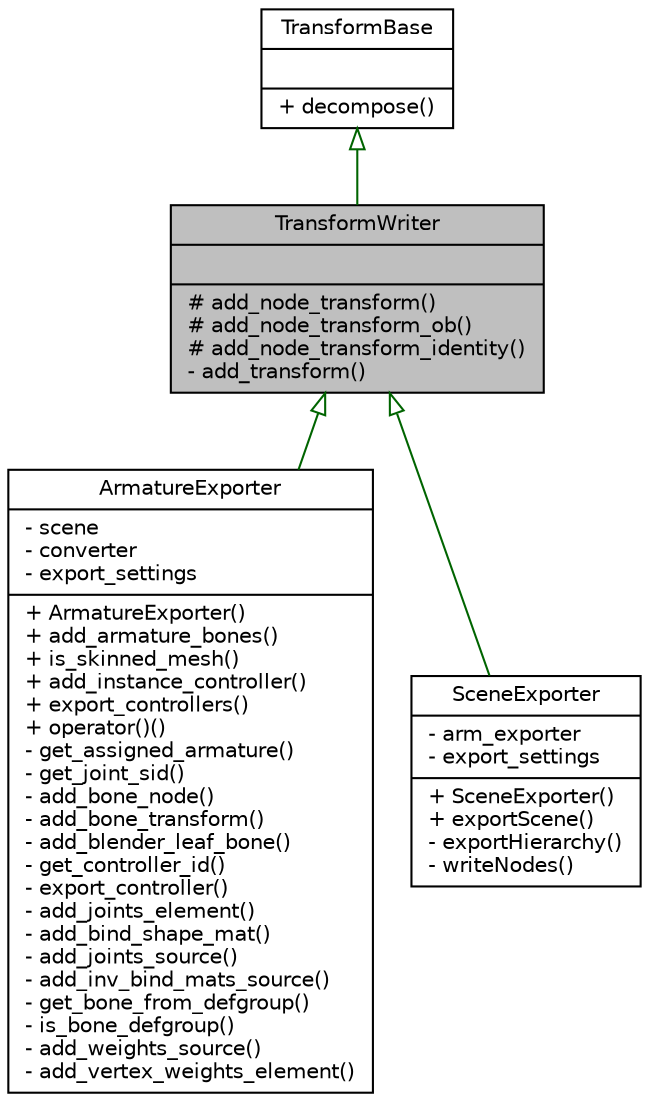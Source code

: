 digraph G
{
  edge [fontname="Helvetica",fontsize="10",labelfontname="Helvetica",labelfontsize="10"];
  node [fontname="Helvetica",fontsize="10",shape=record];
  Node1 [label="{TransformWriter\n||# add_node_transform()\l# add_node_transform_ob()\l# add_node_transform_identity()\l- add_transform()\l}",height=0.2,width=0.4,color="black", fillcolor="grey75", style="filled" fontcolor="black"];
  Node2 -> Node1 [dir=back,color="darkgreen",fontsize="10",style="solid",arrowtail="empty",fontname="Helvetica"];
  Node2 [label="{TransformBase\n||+ decompose()\l}",height=0.2,width=0.4,color="black", fillcolor="white", style="filled",URL="$d4/d03/classTransformBase.html"];
  Node1 -> Node3 [dir=back,color="darkgreen",fontsize="10",style="solid",arrowtail="empty",fontname="Helvetica"];
  Node3 [label="{ArmatureExporter\n|- scene\l- converter\l- export_settings\l|+ ArmatureExporter()\l+ add_armature_bones()\l+ is_skinned_mesh()\l+ add_instance_controller()\l+ export_controllers()\l+ operator()()\l- get_assigned_armature()\l- get_joint_sid()\l- add_bone_node()\l- add_bone_transform()\l- add_blender_leaf_bone()\l- get_controller_id()\l- export_controller()\l- add_joints_element()\l- add_bind_shape_mat()\l- add_joints_source()\l- add_inv_bind_mats_source()\l- get_bone_from_defgroup()\l- is_bone_defgroup()\l- add_weights_source()\l- add_vertex_weights_element()\l}",height=0.2,width=0.4,color="black", fillcolor="white", style="filled",URL="$d5/d72/classArmatureExporter.html"];
  Node1 -> Node4 [dir=back,color="darkgreen",fontsize="10",style="solid",arrowtail="empty",fontname="Helvetica"];
  Node4 [label="{SceneExporter\n|- arm_exporter\l- export_settings\l|+ SceneExporter()\l+ exportScene()\l- exportHierarchy()\l- writeNodes()\l}",height=0.2,width=0.4,color="black", fillcolor="white", style="filled",URL="$da/db4/classSceneExporter.html"];
}
